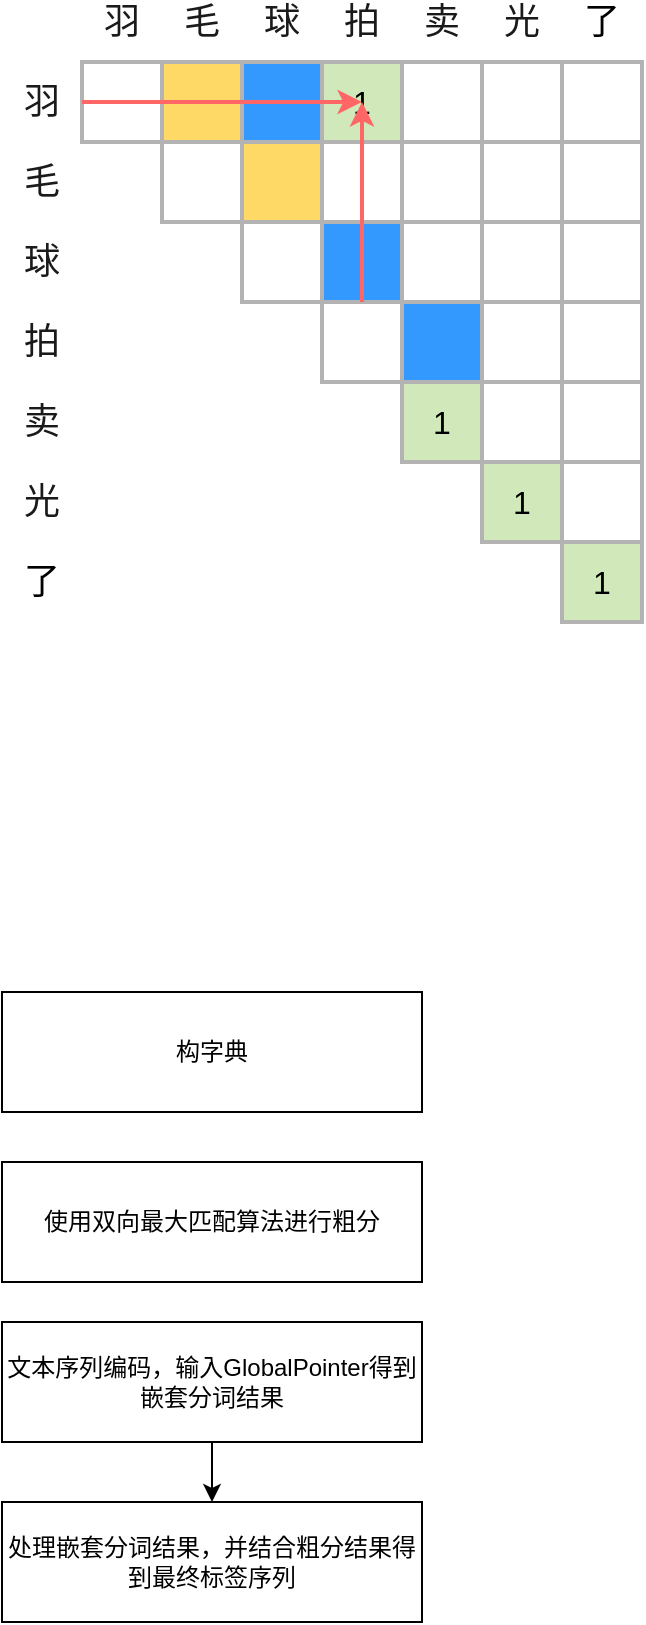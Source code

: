 <mxfile version="14.8.5" type="github">
  <diagram id="f2aenbFZXy3KyknoxSXi" name="Page-1">
    <mxGraphModel dx="705" dy="613" grid="1" gridSize="10" guides="1" tooltips="1" connect="1" arrows="1" fold="1" page="1" pageScale="1" pageWidth="827" pageHeight="1169" math="0" shadow="0">
      <root>
        <mxCell id="0" />
        <mxCell id="1" parent="0" />
        <mxCell id="ICOZAlTJIjytX9kaOE55-1" value="" style="rounded=0;whiteSpace=wrap;html=1;strokeColor=#B3B3B3;strokeWidth=2;" parent="1" vertex="1">
          <mxGeometry x="160" y="120" width="40" height="40" as="geometry" />
        </mxCell>
        <mxCell id="ICOZAlTJIjytX9kaOE55-2" value="" style="rounded=0;whiteSpace=wrap;html=1;strokeColor=#B3B3B3;strokeWidth=2;fillColor=#FFD966;" parent="1" vertex="1">
          <mxGeometry x="200" y="120" width="40" height="40" as="geometry" />
        </mxCell>
        <mxCell id="ICOZAlTJIjytX9kaOE55-3" value="" style="rounded=0;whiteSpace=wrap;html=1;strokeColor=#B3B3B3;strokeWidth=2;fillColor=#3399FF;" parent="1" vertex="1">
          <mxGeometry x="240" y="120" width="40" height="40" as="geometry" />
        </mxCell>
        <mxCell id="ICOZAlTJIjytX9kaOE55-4" value="&lt;font style=&quot;font-size: 16px&quot;&gt;1&lt;/font&gt;" style="rounded=0;whiteSpace=wrap;html=1;strokeColor=#B3B3B3;strokeWidth=2;fillColor=#D1E8BA;" parent="1" vertex="1">
          <mxGeometry x="280" y="120" width="40" height="40" as="geometry" />
        </mxCell>
        <mxCell id="ICOZAlTJIjytX9kaOE55-5" value="" style="rounded=0;whiteSpace=wrap;html=1;strokeColor=#B3B3B3;strokeWidth=2;" parent="1" vertex="1">
          <mxGeometry x="320" y="120" width="40" height="40" as="geometry" />
        </mxCell>
        <mxCell id="ICOZAlTJIjytX9kaOE55-6" value="" style="rounded=0;whiteSpace=wrap;html=1;strokeColor=#B3B3B3;strokeWidth=2;" parent="1" vertex="1">
          <mxGeometry x="360" y="120" width="40" height="40" as="geometry" />
        </mxCell>
        <mxCell id="ICOZAlTJIjytX9kaOE55-7" value="" style="rounded=0;whiteSpace=wrap;html=1;strokeColor=#B3B3B3;strokeWidth=2;" parent="1" vertex="1">
          <mxGeometry x="400" y="120" width="40" height="40" as="geometry" />
        </mxCell>
        <mxCell id="ICOZAlTJIjytX9kaOE55-8" value="" style="rounded=0;whiteSpace=wrap;html=1;strokeColor=#B3B3B3;strokeWidth=2;" parent="1" vertex="1">
          <mxGeometry x="240" y="200" width="40" height="40" as="geometry" />
        </mxCell>
        <mxCell id="ICOZAlTJIjytX9kaOE55-9" value="" style="rounded=0;whiteSpace=wrap;html=1;strokeColor=#B3B3B3;strokeWidth=2;fillColor=#3399FF;" parent="1" vertex="1">
          <mxGeometry x="280" y="200" width="40" height="40" as="geometry" />
        </mxCell>
        <mxCell id="ICOZAlTJIjytX9kaOE55-10" value="" style="rounded=0;whiteSpace=wrap;html=1;strokeColor=#B3B3B3;strokeWidth=2;" parent="1" vertex="1">
          <mxGeometry x="320" y="200" width="40" height="40" as="geometry" />
        </mxCell>
        <mxCell id="ICOZAlTJIjytX9kaOE55-11" value="" style="rounded=0;whiteSpace=wrap;html=1;strokeColor=#B3B3B3;strokeWidth=2;" parent="1" vertex="1">
          <mxGeometry x="360" y="200" width="40" height="40" as="geometry" />
        </mxCell>
        <mxCell id="ICOZAlTJIjytX9kaOE55-12" value="" style="rounded=0;whiteSpace=wrap;html=1;strokeColor=#B3B3B3;strokeWidth=2;" parent="1" vertex="1">
          <mxGeometry x="400" y="200" width="40" height="40" as="geometry" />
        </mxCell>
        <mxCell id="ICOZAlTJIjytX9kaOE55-13" value="" style="rounded=0;whiteSpace=wrap;html=1;strokeColor=#B3B3B3;strokeWidth=2;" parent="1" vertex="1">
          <mxGeometry x="200" y="160" width="40" height="40" as="geometry" />
        </mxCell>
        <mxCell id="ICOZAlTJIjytX9kaOE55-14" value="" style="rounded=0;whiteSpace=wrap;html=1;strokeColor=#B3B3B3;strokeWidth=2;fillColor=#FFD966;" parent="1" vertex="1">
          <mxGeometry x="240" y="160" width="40" height="40" as="geometry" />
        </mxCell>
        <mxCell id="ICOZAlTJIjytX9kaOE55-15" value="" style="rounded=0;whiteSpace=wrap;html=1;strokeColor=#B3B3B3;strokeWidth=2;" parent="1" vertex="1">
          <mxGeometry x="280" y="160" width="40" height="40" as="geometry" />
        </mxCell>
        <mxCell id="ICOZAlTJIjytX9kaOE55-16" value="" style="rounded=0;whiteSpace=wrap;html=1;strokeColor=#B3B3B3;strokeWidth=2;" parent="1" vertex="1">
          <mxGeometry x="320" y="160" width="40" height="40" as="geometry" />
        </mxCell>
        <mxCell id="ICOZAlTJIjytX9kaOE55-17" value="" style="rounded=0;whiteSpace=wrap;html=1;strokeColor=#B3B3B3;strokeWidth=2;" parent="1" vertex="1">
          <mxGeometry x="360" y="160" width="40" height="40" as="geometry" />
        </mxCell>
        <mxCell id="ICOZAlTJIjytX9kaOE55-18" value="" style="rounded=0;whiteSpace=wrap;html=1;strokeColor=#B3B3B3;strokeWidth=2;" parent="1" vertex="1">
          <mxGeometry x="400" y="160" width="40" height="40" as="geometry" />
        </mxCell>
        <mxCell id="ICOZAlTJIjytX9kaOE55-19" value="&lt;font style=&quot;font-size: 16px&quot;&gt;1&lt;/font&gt;" style="rounded=0;whiteSpace=wrap;html=1;strokeColor=#B3B3B3;strokeWidth=2;fillColor=#D1E8BA;" parent="1" vertex="1">
          <mxGeometry x="320" y="280" width="40" height="40" as="geometry" />
        </mxCell>
        <mxCell id="ICOZAlTJIjytX9kaOE55-20" value="" style="rounded=0;whiteSpace=wrap;html=1;strokeColor=#B3B3B3;strokeWidth=2;fillColor=#FFFFFF;" parent="1" vertex="1">
          <mxGeometry x="360" y="280" width="40" height="40" as="geometry" />
        </mxCell>
        <mxCell id="ICOZAlTJIjytX9kaOE55-21" value="" style="rounded=0;whiteSpace=wrap;html=1;strokeColor=#B3B3B3;strokeWidth=2;" parent="1" vertex="1">
          <mxGeometry x="400" y="280" width="40" height="40" as="geometry" />
        </mxCell>
        <mxCell id="ICOZAlTJIjytX9kaOE55-23" value="" style="rounded=0;whiteSpace=wrap;html=1;strokeColor=#B3B3B3;strokeWidth=2;" parent="1" vertex="1">
          <mxGeometry x="400" y="320" width="40" height="40" as="geometry" />
        </mxCell>
        <mxCell id="ICOZAlTJIjytX9kaOE55-24" value="&lt;font style=&quot;font-size: 16px&quot;&gt;1&lt;/font&gt;" style="rounded=0;whiteSpace=wrap;html=1;strokeColor=#B3B3B3;strokeWidth=2;fillColor=#D1E8BA;" parent="1" vertex="1">
          <mxGeometry x="360" y="320" width="40" height="40" as="geometry" />
        </mxCell>
        <mxCell id="ICOZAlTJIjytX9kaOE55-25" value="&lt;font style=&quot;font-size: 18px&quot; color=&quot;#1a1a1a&quot;&gt;羽&lt;/font&gt;" style="text;html=1;strokeColor=none;fillColor=none;align=center;verticalAlign=middle;whiteSpace=wrap;rounded=0;" parent="1" vertex="1">
          <mxGeometry x="160" y="90" width="40" height="20" as="geometry" />
        </mxCell>
        <mxCell id="ICOZAlTJIjytX9kaOE55-26" value="&lt;font style=&quot;font-size: 18px&quot; color=&quot;#1a1a1a&quot;&gt;毛&lt;/font&gt;" style="text;html=1;strokeColor=none;fillColor=none;align=center;verticalAlign=middle;whiteSpace=wrap;rounded=0;" parent="1" vertex="1">
          <mxGeometry x="200" y="90" width="40" height="20" as="geometry" />
        </mxCell>
        <mxCell id="ICOZAlTJIjytX9kaOE55-27" value="&lt;font style=&quot;font-size: 18px&quot; color=&quot;#1a1a1a&quot;&gt;球&lt;/font&gt;" style="text;html=1;strokeColor=none;fillColor=none;align=center;verticalAlign=middle;whiteSpace=wrap;rounded=0;" parent="1" vertex="1">
          <mxGeometry x="240" y="90" width="40" height="20" as="geometry" />
        </mxCell>
        <mxCell id="ICOZAlTJIjytX9kaOE55-29" value="&lt;font style=&quot;font-size: 18px&quot; color=&quot;#1a1a1a&quot;&gt;拍&lt;/font&gt;" style="text;html=1;strokeColor=none;fillColor=none;align=center;verticalAlign=middle;whiteSpace=wrap;rounded=0;" parent="1" vertex="1">
          <mxGeometry x="280" y="90" width="40" height="20" as="geometry" />
        </mxCell>
        <mxCell id="ICOZAlTJIjytX9kaOE55-30" value="&lt;font style=&quot;font-size: 18px&quot; color=&quot;#1a1a1a&quot;&gt;卖&lt;/font&gt;" style="text;html=1;strokeColor=none;fillColor=none;align=center;verticalAlign=middle;whiteSpace=wrap;rounded=0;" parent="1" vertex="1">
          <mxGeometry x="320" y="90" width="40" height="20" as="geometry" />
        </mxCell>
        <mxCell id="ICOZAlTJIjytX9kaOE55-31" value="&lt;font style=&quot;font-size: 18px&quot; color=&quot;#1a1a1a&quot;&gt;光&lt;/font&gt;" style="text;html=1;strokeColor=none;fillColor=none;align=center;verticalAlign=middle;whiteSpace=wrap;rounded=0;" parent="1" vertex="1">
          <mxGeometry x="360" y="90" width="40" height="20" as="geometry" />
        </mxCell>
        <mxCell id="ICOZAlTJIjytX9kaOE55-41" value="&lt;font style=&quot;font-size: 18px&quot; color=&quot;#1a1a1a&quot;&gt;羽&lt;/font&gt;" style="text;html=1;strokeColor=none;fillColor=none;align=center;verticalAlign=middle;whiteSpace=wrap;rounded=0;" parent="1" vertex="1">
          <mxGeometry x="120" y="130" width="40" height="20" as="geometry" />
        </mxCell>
        <mxCell id="ICOZAlTJIjytX9kaOE55-42" value="&lt;font style=&quot;font-size: 18px&quot; color=&quot;#1a1a1a&quot;&gt;毛&lt;/font&gt;" style="text;html=1;strokeColor=none;fillColor=none;align=center;verticalAlign=middle;whiteSpace=wrap;rounded=0;" parent="1" vertex="1">
          <mxGeometry x="120" y="170" width="40" height="20" as="geometry" />
        </mxCell>
        <mxCell id="ICOZAlTJIjytX9kaOE55-43" value="&lt;font style=&quot;font-size: 18px&quot; color=&quot;#1a1a1a&quot;&gt;球&lt;/font&gt;" style="text;html=1;strokeColor=none;fillColor=none;align=center;verticalAlign=middle;whiteSpace=wrap;rounded=0;" parent="1" vertex="1">
          <mxGeometry x="120" y="210" width="40" height="20" as="geometry" />
        </mxCell>
        <mxCell id="ICOZAlTJIjytX9kaOE55-44" value="&lt;font style=&quot;font-size: 18px&quot; color=&quot;#1a1a1a&quot;&gt;拍&lt;/font&gt;" style="text;html=1;strokeColor=none;fillColor=none;align=center;verticalAlign=middle;whiteSpace=wrap;rounded=0;" parent="1" vertex="1">
          <mxGeometry x="120" y="250" width="40" height="20" as="geometry" />
        </mxCell>
        <mxCell id="ICOZAlTJIjytX9kaOE55-49" value="" style="rounded=0;whiteSpace=wrap;html=1;strokeColor=#B3B3B3;strokeWidth=2;" parent="1" vertex="1">
          <mxGeometry x="280" y="240" width="40" height="40" as="geometry" />
        </mxCell>
        <mxCell id="ICOZAlTJIjytX9kaOE55-50" value="" style="rounded=0;whiteSpace=wrap;html=1;strokeColor=#B3B3B3;strokeWidth=2;fillColor=#3399FF;" parent="1" vertex="1">
          <mxGeometry x="320" y="240" width="40" height="40" as="geometry" />
        </mxCell>
        <mxCell id="ICOZAlTJIjytX9kaOE55-51" value="" style="rounded=0;whiteSpace=wrap;html=1;strokeColor=#B3B3B3;strokeWidth=2;" parent="1" vertex="1">
          <mxGeometry x="360" y="240" width="40" height="40" as="geometry" />
        </mxCell>
        <mxCell id="ICOZAlTJIjytX9kaOE55-52" value="" style="rounded=0;whiteSpace=wrap;html=1;strokeColor=#B3B3B3;strokeWidth=2;" parent="1" vertex="1">
          <mxGeometry x="400" y="240" width="40" height="40" as="geometry" />
        </mxCell>
        <mxCell id="ICOZAlTJIjytX9kaOE55-53" value="&lt;font style=&quot;font-size: 18px&quot; color=&quot;#1a1a1a&quot;&gt;卖&lt;/font&gt;" style="text;html=1;strokeColor=none;fillColor=none;align=center;verticalAlign=middle;whiteSpace=wrap;rounded=0;" parent="1" vertex="1">
          <mxGeometry x="120" y="290" width="40" height="20" as="geometry" />
        </mxCell>
        <mxCell id="ICOZAlTJIjytX9kaOE55-54" value="&lt;font style=&quot;font-size: 18px&quot; color=&quot;#1a1a1a&quot;&gt;光&lt;/font&gt;" style="text;html=1;strokeColor=none;fillColor=none;align=center;verticalAlign=middle;whiteSpace=wrap;rounded=0;" parent="1" vertex="1">
          <mxGeometry x="120" y="330" width="40" height="20" as="geometry" />
        </mxCell>
        <mxCell id="ICOZAlTJIjytX9kaOE55-56" value="&lt;font style=&quot;font-size: 16px&quot;&gt;1&lt;/font&gt;" style="rounded=0;whiteSpace=wrap;html=1;strokeColor=#B3B3B3;strokeWidth=2;fillColor=#D1E8BA;" parent="1" vertex="1">
          <mxGeometry x="400" y="360" width="40" height="40" as="geometry" />
        </mxCell>
        <mxCell id="cJ8h4cXHUELAE3PKL5Mq-1" value="" style="endArrow=classic;html=1;exitX=1;exitY=0.5;exitDx=0;exitDy=0;strokeWidth=2;strokeColor=#FF6666;" parent="1" source="ICOZAlTJIjytX9kaOE55-41" edge="1">
          <mxGeometry width="50" height="50" relative="1" as="geometry">
            <mxPoint x="340" y="360" as="sourcePoint" />
            <mxPoint x="300" y="140" as="targetPoint" />
          </mxGeometry>
        </mxCell>
        <mxCell id="cJ8h4cXHUELAE3PKL5Mq-2" value="" style="endArrow=classic;html=1;strokeColor=#FF6666;strokeWidth=2;exitX=0.5;exitY=0;exitDx=0;exitDy=0;" parent="1" source="ICOZAlTJIjytX9kaOE55-49" edge="1">
          <mxGeometry width="50" height="50" relative="1" as="geometry">
            <mxPoint x="210" y="390" as="sourcePoint" />
            <mxPoint x="300" y="140" as="targetPoint" />
          </mxGeometry>
        </mxCell>
        <mxCell id="sGDlap2tLYUAG_V2Aexd-2" value="使用双向最大匹配算法进行粗分" style="rounded=0;whiteSpace=wrap;html=1;" vertex="1" parent="1">
          <mxGeometry x="120" y="670" width="210" height="60" as="geometry" />
        </mxCell>
        <mxCell id="sGDlap2tLYUAG_V2Aexd-3" value="构字典" style="rounded=0;whiteSpace=wrap;html=1;" vertex="1" parent="1">
          <mxGeometry x="120" y="585" width="210" height="60" as="geometry" />
        </mxCell>
        <mxCell id="sGDlap2tLYUAG_V2Aexd-9" value="" style="edgeStyle=orthogonalEdgeStyle;rounded=0;orthogonalLoop=1;jettySize=auto;html=1;" edge="1" parent="1" source="sGDlap2tLYUAG_V2Aexd-4" target="sGDlap2tLYUAG_V2Aexd-5">
          <mxGeometry relative="1" as="geometry" />
        </mxCell>
        <mxCell id="sGDlap2tLYUAG_V2Aexd-4" value="文本序列编码，输入GlobalPointer得到嵌套分词结果" style="rounded=0;whiteSpace=wrap;html=1;" vertex="1" parent="1">
          <mxGeometry x="120" y="750" width="210" height="60" as="geometry" />
        </mxCell>
        <mxCell id="sGDlap2tLYUAG_V2Aexd-5" value="处理嵌套分词结果，并结合粗分结果得到最终标签序列" style="rounded=0;whiteSpace=wrap;html=1;" vertex="1" parent="1">
          <mxGeometry x="120" y="840" width="210" height="60" as="geometry" />
        </mxCell>
        <mxCell id="sGDlap2tLYUAG_V2Aexd-10" value="&lt;font size=&quot;4&quot;&gt;了&lt;/font&gt;" style="text;html=1;strokeColor=none;fillColor=none;align=center;verticalAlign=middle;whiteSpace=wrap;rounded=0;" vertex="1" parent="1">
          <mxGeometry x="400" y="90" width="40" height="20" as="geometry" />
        </mxCell>
        <mxCell id="sGDlap2tLYUAG_V2Aexd-12" value="&lt;font size=&quot;4&quot;&gt;了&lt;/font&gt;" style="text;html=1;strokeColor=none;fillColor=none;align=center;verticalAlign=middle;whiteSpace=wrap;rounded=0;" vertex="1" parent="1">
          <mxGeometry x="120" y="370" width="40" height="20" as="geometry" />
        </mxCell>
      </root>
    </mxGraphModel>
  </diagram>
</mxfile>
